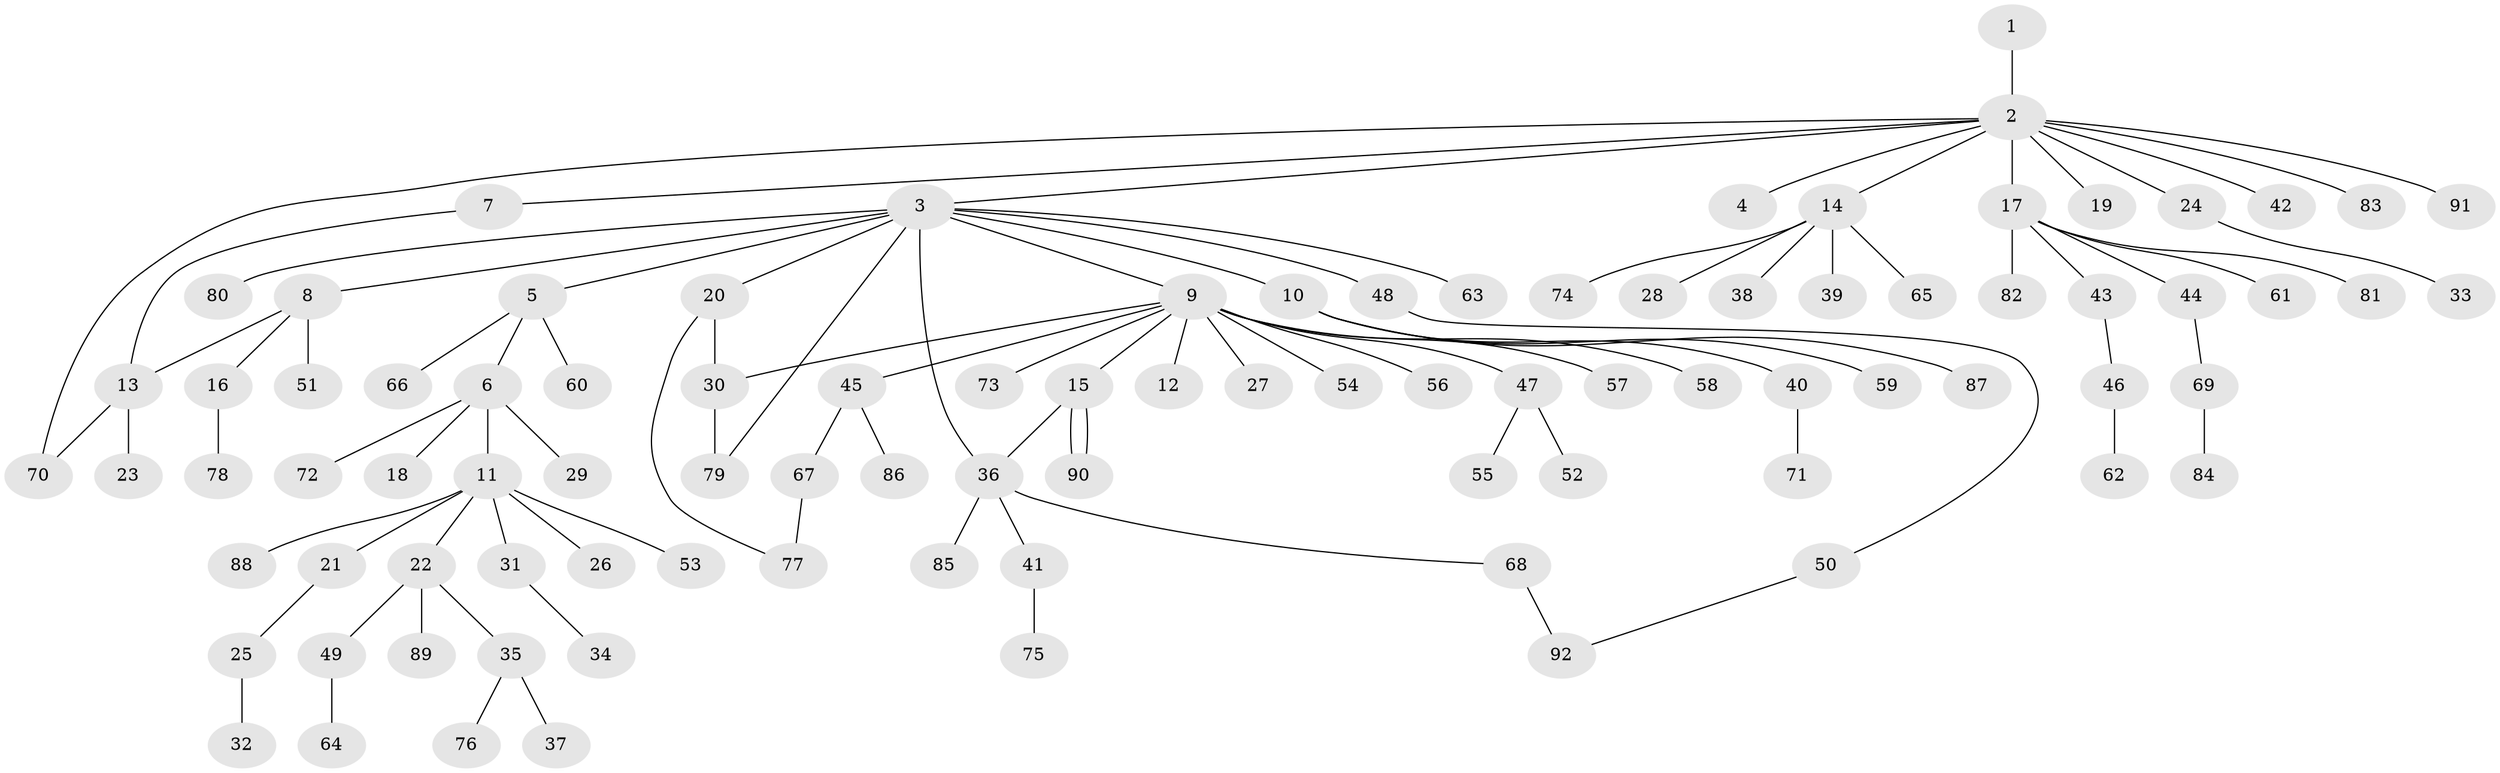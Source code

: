 // coarse degree distribution, {1: 0.7222222222222222, 9: 0.027777777777777776, 17: 0.027777777777777776, 2: 0.08333333333333333, 4: 0.05555555555555555, 6: 0.027777777777777776, 3: 0.05555555555555555}
// Generated by graph-tools (version 1.1) at 2025/18/03/04/25 18:18:02]
// undirected, 92 vertices, 99 edges
graph export_dot {
graph [start="1"]
  node [color=gray90,style=filled];
  1;
  2;
  3;
  4;
  5;
  6;
  7;
  8;
  9;
  10;
  11;
  12;
  13;
  14;
  15;
  16;
  17;
  18;
  19;
  20;
  21;
  22;
  23;
  24;
  25;
  26;
  27;
  28;
  29;
  30;
  31;
  32;
  33;
  34;
  35;
  36;
  37;
  38;
  39;
  40;
  41;
  42;
  43;
  44;
  45;
  46;
  47;
  48;
  49;
  50;
  51;
  52;
  53;
  54;
  55;
  56;
  57;
  58;
  59;
  60;
  61;
  62;
  63;
  64;
  65;
  66;
  67;
  68;
  69;
  70;
  71;
  72;
  73;
  74;
  75;
  76;
  77;
  78;
  79;
  80;
  81;
  82;
  83;
  84;
  85;
  86;
  87;
  88;
  89;
  90;
  91;
  92;
  1 -- 2;
  2 -- 3;
  2 -- 4;
  2 -- 7;
  2 -- 14;
  2 -- 17;
  2 -- 19;
  2 -- 24;
  2 -- 42;
  2 -- 70;
  2 -- 83;
  2 -- 91;
  3 -- 5;
  3 -- 8;
  3 -- 9;
  3 -- 10;
  3 -- 20;
  3 -- 36;
  3 -- 48;
  3 -- 63;
  3 -- 79;
  3 -- 80;
  5 -- 6;
  5 -- 60;
  5 -- 66;
  6 -- 11;
  6 -- 18;
  6 -- 29;
  6 -- 72;
  7 -- 13;
  8 -- 13;
  8 -- 16;
  8 -- 51;
  9 -- 12;
  9 -- 15;
  9 -- 27;
  9 -- 30;
  9 -- 45;
  9 -- 47;
  9 -- 54;
  9 -- 56;
  9 -- 57;
  9 -- 58;
  9 -- 73;
  10 -- 40;
  10 -- 59;
  10 -- 87;
  11 -- 21;
  11 -- 22;
  11 -- 26;
  11 -- 31;
  11 -- 53;
  11 -- 88;
  13 -- 23;
  13 -- 70;
  14 -- 28;
  14 -- 38;
  14 -- 39;
  14 -- 65;
  14 -- 74;
  15 -- 36;
  15 -- 90;
  15 -- 90;
  16 -- 78;
  17 -- 43;
  17 -- 44;
  17 -- 61;
  17 -- 81;
  17 -- 82;
  20 -- 30;
  20 -- 77;
  21 -- 25;
  22 -- 35;
  22 -- 49;
  22 -- 89;
  24 -- 33;
  25 -- 32;
  30 -- 79;
  31 -- 34;
  35 -- 37;
  35 -- 76;
  36 -- 41;
  36 -- 68;
  36 -- 85;
  40 -- 71;
  41 -- 75;
  43 -- 46;
  44 -- 69;
  45 -- 67;
  45 -- 86;
  46 -- 62;
  47 -- 52;
  47 -- 55;
  48 -- 50;
  49 -- 64;
  50 -- 92;
  67 -- 77;
  68 -- 92;
  69 -- 84;
}
